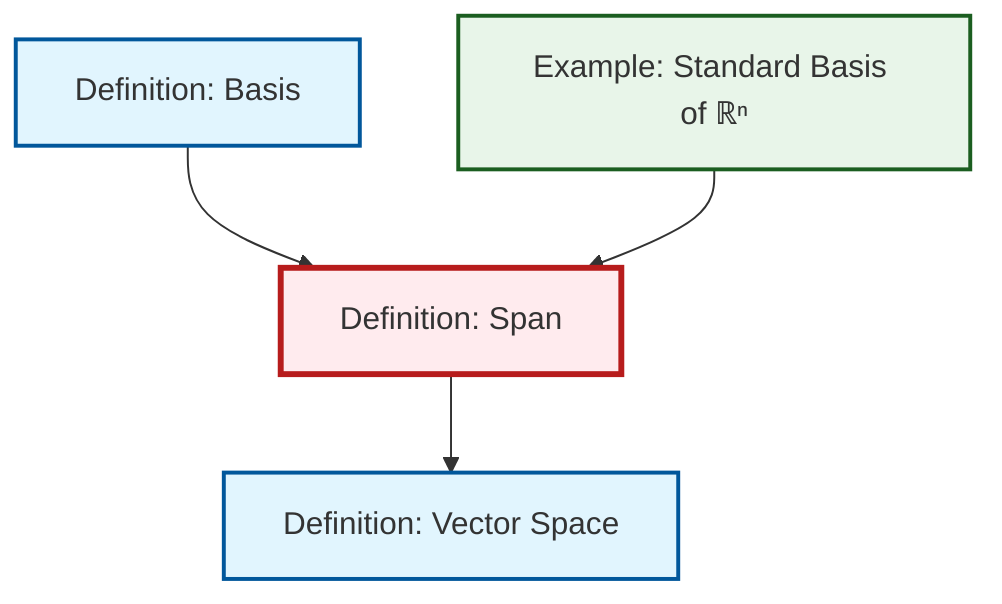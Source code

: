 graph TD
    classDef definition fill:#e1f5fe,stroke:#01579b,stroke-width:2px
    classDef theorem fill:#f3e5f5,stroke:#4a148c,stroke-width:2px
    classDef axiom fill:#fff3e0,stroke:#e65100,stroke-width:2px
    classDef example fill:#e8f5e9,stroke:#1b5e20,stroke-width:2px
    classDef current fill:#ffebee,stroke:#b71c1c,stroke-width:3px
    def-span["Definition: Span"]:::definition
    ex-standard-basis-rn["Example: Standard Basis of ℝⁿ"]:::example
    def-vector-space["Definition: Vector Space"]:::definition
    def-basis["Definition: Basis"]:::definition
    def-span --> def-vector-space
    def-basis --> def-span
    ex-standard-basis-rn --> def-span
    class def-span current